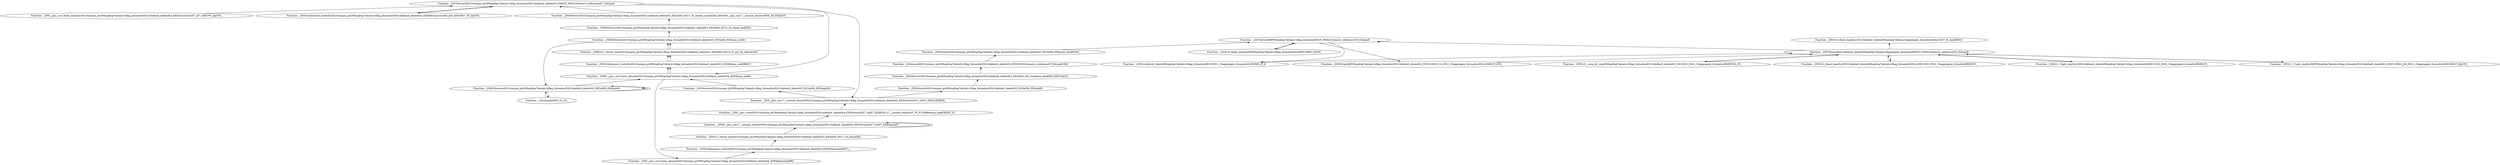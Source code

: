 digraph {
	"Function- _ZN9__gnu_cxx13new_allocatorISt10unique_ptrIN6spdlog7details14flag_formatterESt14default_deleteIS4_EEE9constructIS7_JS7_EEEvPT_DpOT0_"
	"Function- _ZSt7forwardISt10unique_ptrIN6spdlog7details14flag_formatterESt14default_deleteIS3_EEEOT_RNSt16remove_referenceIS7_E4typeE"
	"Function- _ZSt7forwardISt10unique_ptrIN6spdlog7details14flag_formatterESt14default_deleteIS3_EEEOT_RNSt16remove_referenceIS7_E4typeE" -> "Function- _ZN9__gnu_cxx13new_allocatorISt10unique_ptrIN6spdlog7details14flag_formatterESt14default_deleteIS4_EEE9constructIS7_JS7_EEEvPT_DpOT0_" [dir=back]
	"Function- _ZNSt16allocator_traitsISaISt10unique_ptrIN6spdlog7details14flag_formatterESt14default_deleteIS3_EEEE9constructIS6_JS6_EEEvRS7_PT_DpOT0_"
	"Function- _ZNSt16allocator_traitsISaISt10unique_ptrIN6spdlog7details14flag_formatterESt14default_deleteIS3_EEEE9constructIS6_JS6_EEEvRS7_PT_DpOT0_" -> "Function- _ZSt7forwardISt10unique_ptrIN6spdlog7details14flag_formatterESt14default_deleteIS3_EEEOT_RNSt16remove_referenceIS7_E4typeE" [dir=back]
	"Function- _ZSt7forwardISt10unique_ptrIN6spdlog7details14flag_formatterESt14default_deleteIS3_EEEOT_RNSt16remove_referenceIS7_E4typeE"
	"Function- _ZSt7forwardISt10unique_ptrIN6spdlog7details14flag_formatterESt14default_deleteIS3_EEEOT_RNSt16remove_referenceIS7_E4typeE" -> "Function- _ZNSt16allocator_traitsISaISt10unique_ptrIN6spdlog7details14flag_formatterESt14default_deleteIS3_EEEE9constructIS6_JS6_EEEvRS7_PT_DpOT0_" [dir=back]
	"Function- _ZNK9__gnu_cxx13new_allocatorISt10unique_ptrIN6spdlog7details14flag_formatterESt14default_deleteIS4_EEE8max_sizeEv"
	"Function- _ZNK9__gnu_cxx13new_allocatorISt10unique_ptrIN6spdlog7details14flag_formatterESt14default_deleteIS4_EEE8max_sizeEv" -> "Function- _ZSt7forwardISt10unique_ptrIN6spdlog7details14flag_formatterESt14default_deleteIS3_EEEOT_RNSt16remove_referenceIS7_E4typeE" [dir=back]
	"Function- _ZN9__gnu_cxx13new_allocatorISt10unique_ptrIN6spdlog7details14flag_formatterESt14default_deleteIS4_EEE8allocateEjPKv"
	"Function- _ZN9__gnu_cxx13new_allocatorISt10unique_ptrIN6spdlog7details14flag_formatterESt14default_deleteIS4_EEE8allocateEjPKv" -> "Function- _ZNK9__gnu_cxx13new_allocatorISt10unique_ptrIN6spdlog7details14flag_formatterESt14default_deleteIS4_EEE8max_sizeEv" [dir=back]
	"Function- _ZNSt16allocator_traitsISaISt10unique_ptrIN6spdlog7details14flag_formatterESt14default_deleteIS3_EEEE8allocateERS7_j"
	"Function- _ZNSt16allocator_traitsISaISt10unique_ptrIN6spdlog7details14flag_formatterESt14default_deleteIS3_EEEE8allocateERS7_j" -> "Function- _ZN9__gnu_cxx13new_allocatorISt10unique_ptrIN6spdlog7details14flag_formatterESt14default_deleteIS4_EEE8allocateEjPKv" [dir=back]
	"Function- _ZNSt12_Vector_baseISt10unique_ptrIN6spdlog7details14flag_formatterESt14default_deleteIS3_EESaIS6_EE11_M_allocateEj"
	"Function- _ZNSt12_Vector_baseISt10unique_ptrIN6spdlog7details14flag_formatterESt14default_deleteIS3_EESaIS6_EE11_M_allocateEj" -> "Function- _ZNSt16allocator_traitsISaISt10unique_ptrIN6spdlog7details14flag_formatterESt14default_deleteIS3_EEEE8allocateERS7_j" [dir=back]
	"Function- _ZNK9__gnu_cxx17__normal_iteratorIPSt10unique_ptrIN6spdlog7details14flag_formatterESt14default_deleteIS4_EESt6vectorIS7_SaIS7_EEE4baseEv"
	"Function- _ZNK9__gnu_cxx17__normal_iteratorIPSt10unique_ptrIN6spdlog7details14flag_formatterESt14default_deleteIS4_EESt6vectorIS7_SaIS7_EEE4baseEv" -> "Function- _ZNSt12_Vector_baseISt10unique_ptrIN6spdlog7details14flag_formatterESt14default_deleteIS3_EESaIS6_EE11_M_allocateEj" [dir=back]
	"Function- _ZNK9__gnu_cxx17__normal_iteratorIPSt10unique_ptrIN6spdlog7details14flag_formatterESt14default_deleteIS4_EESt6vectorIS7_SaIS7_EEE4baseEv"
	"Function- _ZNK9__gnu_cxx17__normal_iteratorIPSt10unique_ptrIN6spdlog7details14flag_formatterESt14default_deleteIS4_EESt6vectorIS7_SaIS7_EEE4baseEv" -> "Function- _ZNK9__gnu_cxx17__normal_iteratorIPSt10unique_ptrIN6spdlog7details14flag_formatterESt14default_deleteIS4_EESt6vectorIS7_SaIS7_EEE4baseEv" [dir=back]
	"Function- _ZN9__gnu_cxxmiIPSt10unique_ptrIN6spdlog7details14flag_formatterESt14default_deleteIS4_EESt6vectorIS7_SaIS7_EEEENS_17__normal_iteratorIT_T0_E15difference_typeERKSF_SI_"
	"Function- _ZN9__gnu_cxxmiIPSt10unique_ptrIN6spdlog7details14flag_formatterESt14default_deleteIS4_EESt6vectorIS7_SaIS7_EEEENS_17__normal_iteratorIT_T0_E15difference_typeERKSF_SI_" -> "Function- _ZNK9__gnu_cxx17__normal_iteratorIPSt10unique_ptrIN6spdlog7details14flag_formatterESt14default_deleteIS4_EESt6vectorIS7_SaIS7_EEE4baseEv" [dir=back]
	"Function- _ZN9__gnu_cxx17__normal_iteratorIPSt10unique_ptrIN6spdlog7details14flag_formatterESt14default_deleteIS4_EESt6vectorIS7_SaIS7_EEEC2ERKS8_"
	"Function- _ZN9__gnu_cxx17__normal_iteratorIPSt10unique_ptrIN6spdlog7details14flag_formatterESt14default_deleteIS4_EESt6vectorIS7_SaIS7_EEEC2ERKS8_" -> "Function- _ZN9__gnu_cxxmiIPSt10unique_ptrIN6spdlog7details14flag_formatterESt14default_deleteIS4_EESt6vectorIS7_SaIS7_EEEENS_17__normal_iteratorIT_T0_E15difference_typeERKSF_SI_" [dir=back]
	"Function- _ZNSt6vectorISt10unique_ptrIN6spdlog7details14flag_formatterESt14default_deleteIS3_EESaIS6_EE5beginEv"
	"Function- _ZNSt6vectorISt10unique_ptrIN6spdlog7details14flag_formatterESt14default_deleteIS3_EESaIS6_EE5beginEv" -> "Function- _ZN9__gnu_cxx17__normal_iteratorIPSt10unique_ptrIN6spdlog7details14flag_formatterESt14default_deleteIS4_EESt6vectorIS7_SaIS7_EEEC2ERKS8_" [dir=back]
	"Function- _ZNK9__gnu_cxx13new_allocatorISt10unique_ptrIN6spdlog7details14flag_formatterESt14default_deleteIS4_EEE8max_sizeEv"
	"Function- _ZNK9__gnu_cxx13new_allocatorISt10unique_ptrIN6spdlog7details14flag_formatterESt14default_deleteIS4_EEE8max_sizeEv" -> "Function- _ZNSt6vectorISt10unique_ptrIN6spdlog7details14flag_formatterESt14default_deleteIS3_EESaIS6_EE5beginEv" [dir=back]
	"Function- _ZNSt16allocator_traitsISaISt10unique_ptrIN6spdlog7details14flag_formatterESt14default_deleteIS3_EEEE8max_sizeERKS7_"
	"Function- _ZNSt16allocator_traitsISaISt10unique_ptrIN6spdlog7details14flag_formatterESt14default_deleteIS3_EEEE8max_sizeERKS7_" -> "Function- _ZNK9__gnu_cxx13new_allocatorISt10unique_ptrIN6spdlog7details14flag_formatterESt14default_deleteIS4_EEE8max_sizeEv" [dir=back]
	"Function- _ZNKSt12_Vector_baseISt10unique_ptrIN6spdlog7details14flag_formatterESt14default_deleteIS3_EESaIS6_EE19_M_get_Tp_allocatorEv"
	"Function- _ZNKSt12_Vector_baseISt10unique_ptrIN6spdlog7details14flag_formatterESt14default_deleteIS3_EESaIS6_EE19_M_get_Tp_allocatorEv" -> "Function- _ZNSt16allocator_traitsISaISt10unique_ptrIN6spdlog7details14flag_formatterESt14default_deleteIS3_EEEE8max_sizeERKS7_" [dir=back]
	"Function- _ZNKSt6vectorISt10unique_ptrIN6spdlog7details14flag_formatterESt14default_deleteIS3_EESaIS6_EE8max_sizeEv"
	"Function- _ZNKSt6vectorISt10unique_ptrIN6spdlog7details14flag_formatterESt14default_deleteIS3_EESaIS6_EE8max_sizeEv" -> "Function- _ZNKSt12_Vector_baseISt10unique_ptrIN6spdlog7details14flag_formatterESt14default_deleteIS3_EESaIS6_EE19_M_get_Tp_allocatorEv" [dir=back]
	"Function- _ZNKSt6vectorISt10unique_ptrIN6spdlog7details14flag_formatterESt14default_deleteIS3_EESaIS6_EE4sizeEv"
	"Function- _ZNKSt6vectorISt10unique_ptrIN6spdlog7details14flag_formatterESt14default_deleteIS3_EESaIS6_EE4sizeEv" -> "Function- _ZNKSt6vectorISt10unique_ptrIN6spdlog7details14flag_formatterESt14default_deleteIS3_EESaIS6_EE8max_sizeEv" [dir=back]
	"Function- _ZSt3maxIjERKT_S2_S2_"
	"Function- _ZSt3maxIjERKT_S2_S2_" -> "Function- _ZNKSt6vectorISt10unique_ptrIN6spdlog7details14flag_formatterESt14default_deleteIS3_EESaIS6_EE4sizeEv" [dir=back]
	"Function- _ZNKSt6vectorISt10unique_ptrIN6spdlog7details14flag_formatterESt14default_deleteIS3_EESaIS6_EE4sizeEv"
	"Function- _ZNKSt6vectorISt10unique_ptrIN6spdlog7details14flag_formatterESt14default_deleteIS3_EESaIS6_EE4sizeEv" -> "Function- _ZSt3maxIjERKT_S2_S2_" [dir=back]
	"Function- _ZNKSt6vectorISt10unique_ptrIN6spdlog7details14flag_formatterESt14default_deleteIS3_EESaIS6_EE4sizeEv"
	"Function- _ZNKSt6vectorISt10unique_ptrIN6spdlog7details14flag_formatterESt14default_deleteIS3_EESaIS6_EE4sizeEv" -> "Function- _ZNKSt6vectorISt10unique_ptrIN6spdlog7details14flag_formatterESt14default_deleteIS3_EESaIS6_EE4sizeEv" [dir=back]
	"Function- _ZNKSt6vectorISt10unique_ptrIN6spdlog7details14flag_formatterESt14default_deleteIS3_EESaIS6_EE4sizeEv"
	"Function- _ZNKSt6vectorISt10unique_ptrIN6spdlog7details14flag_formatterESt14default_deleteIS3_EESaIS6_EE4sizeEv" -> "Function- _ZNKSt6vectorISt10unique_ptrIN6spdlog7details14flag_formatterESt14default_deleteIS3_EESaIS6_EE4sizeEv" [dir=back]
	"Function- _ZNK9__gnu_cxx13new_allocatorISt10unique_ptrIN6spdlog7details14flag_formatterESt14default_deleteIS4_EEE8max_sizeEv"
	"Function- _ZNK9__gnu_cxx13new_allocatorISt10unique_ptrIN6spdlog7details14flag_formatterESt14default_deleteIS4_EEE8max_sizeEv" -> "Function- _ZNKSt6vectorISt10unique_ptrIN6spdlog7details14flag_formatterESt14default_deleteIS3_EESaIS6_EE4sizeEv" [dir=back]
	"Function- _ZNSt16allocator_traitsISaISt10unique_ptrIN6spdlog7details14flag_formatterESt14default_deleteIS3_EEEE8max_sizeERKS7_"
	"Function- _ZNSt16allocator_traitsISaISt10unique_ptrIN6spdlog7details14flag_formatterESt14default_deleteIS3_EEEE8max_sizeERKS7_" -> "Function- _ZNK9__gnu_cxx13new_allocatorISt10unique_ptrIN6spdlog7details14flag_formatterESt14default_deleteIS4_EEE8max_sizeEv" [dir=back]
	"Function- _ZNKSt12_Vector_baseISt10unique_ptrIN6spdlog7details14flag_formatterESt14default_deleteIS3_EESaIS6_EE19_M_get_Tp_allocatorEv"
	"Function- _ZNKSt12_Vector_baseISt10unique_ptrIN6spdlog7details14flag_formatterESt14default_deleteIS3_EESaIS6_EE19_M_get_Tp_allocatorEv" -> "Function- _ZNSt16allocator_traitsISaISt10unique_ptrIN6spdlog7details14flag_formatterESt14default_deleteIS3_EEEE8max_sizeERKS7_" [dir=back]
	"Function- _ZNKSt6vectorISt10unique_ptrIN6spdlog7details14flag_formatterESt14default_deleteIS3_EESaIS6_EE8max_sizeEv"
	"Function- _ZNKSt6vectorISt10unique_ptrIN6spdlog7details14flag_formatterESt14default_deleteIS3_EESaIS6_EE8max_sizeEv" -> "Function- _ZNKSt12_Vector_baseISt10unique_ptrIN6spdlog7details14flag_formatterESt14default_deleteIS3_EESaIS6_EE19_M_get_Tp_allocatorEv" [dir=back]
	"Function- _ZNKSt6vectorISt10unique_ptrIN6spdlog7details14flag_formatterESt14default_deleteIS3_EESaIS6_EE12_M_check_lenEjPKc"
	"Function- _ZNKSt6vectorISt10unique_ptrIN6spdlog7details14flag_formatterESt14default_deleteIS3_EESaIS6_EE12_M_check_lenEjPKc" -> "Function- _ZNKSt6vectorISt10unique_ptrIN6spdlog7details14flag_formatterESt14default_deleteIS3_EESaIS6_EE8max_sizeEv" [dir=back]
	"Function- _ZNSt6vectorISt10unique_ptrIN6spdlog7details14flag_formatterESt14default_deleteIS3_EESaIS6_EE17_M_realloc_insertIJS6_EEEvN9__gnu_cxx17__normal_iteratorIPS6_S8_EEDpOT_"
	"Function- _ZNSt6vectorISt10unique_ptrIN6spdlog7details14flag_formatterESt14default_deleteIS3_EESaIS6_EE17_M_realloc_insertIJS6_EEEvN9__gnu_cxx17__normal_iteratorIPS6_S8_EEDpOT_" -> "Function- _ZNKSt6vectorISt10unique_ptrIN6spdlog7details14flag_formatterESt14default_deleteIS3_EESaIS6_EE12_M_check_lenEjPKc" [dir=back]
	"Function- _ZSt7forwardISt10unique_ptrIN6spdlog7details14flag_formatterESt14default_deleteIS3_EEEOT_RNSt16remove_referenceIS7_E4typeE"
	"Function- _ZSt7forwardISt10unique_ptrIN6spdlog7details14flag_formatterESt14default_deleteIS3_EEEOT_RNSt16remove_referenceIS7_E4typeE" -> "Function- _ZNSt6vectorISt10unique_ptrIN6spdlog7details14flag_formatterESt14default_deleteIS3_EESaIS6_EE17_M_realloc_insertIJS6_EEEvN9__gnu_cxx17__normal_iteratorIPS6_S8_EEDpOT_" [dir=back]
	"Function- _ZN9__gnu_cxx17__normal_iteratorIPSt10unique_ptrIN6spdlog7details14flag_formatterESt14default_deleteIS4_EESt6vectorIS7_SaIS7_EEEC2ERKS8_"
	"Function- _ZN9__gnu_cxx17__normal_iteratorIPSt10unique_ptrIN6spdlog7details14flag_formatterESt14default_deleteIS4_EESt6vectorIS7_SaIS7_EEEC2ERKS8_" -> "Function- _ZSt7forwardISt10unique_ptrIN6spdlog7details14flag_formatterESt14default_deleteIS3_EEEOT_RNSt16remove_referenceIS7_E4typeE" [dir=back]
	"Function- _ZNSt6vectorISt10unique_ptrIN6spdlog7details14flag_formatterESt14default_deleteIS3_EESaIS6_EE3endEv"
	"Function- _ZNSt6vectorISt10unique_ptrIN6spdlog7details14flag_formatterESt14default_deleteIS3_EESaIS6_EE3endEv" -> "Function- _ZN9__gnu_cxx17__normal_iteratorIPSt10unique_ptrIN6spdlog7details14flag_formatterESt14default_deleteIS4_EESt6vectorIS7_SaIS7_EEEC2ERKS8_" [dir=back]
	"Function- _ZNSt6vectorISt10unique_ptrIN6spdlog7details14flag_formatterESt14default_deleteIS3_EESaIS6_EE12emplace_backIJS6_EEEvDpOT_"
	"Function- _ZNSt6vectorISt10unique_ptrIN6spdlog7details14flag_formatterESt14default_deleteIS3_EESaIS6_EE12emplace_backIJS6_EEEvDpOT_" -> "Function- _ZNSt6vectorISt10unique_ptrIN6spdlog7details14flag_formatterESt14default_deleteIS3_EESaIS6_EE3endEv" [dir=back]
	"Function- _ZSt4moveIRSt10unique_ptrIN6spdlog7details14flag_formatterESt14default_deleteIS3_EEEONSt16remove_referenceIT_E4typeEOS9_"
	"Function- _ZSt4moveIRSt10unique_ptrIN6spdlog7details14flag_formatterESt14default_deleteIS3_EEEONSt16remove_referenceIT_E4typeEOS9_" -> "Function- _ZNSt6vectorISt10unique_ptrIN6spdlog7details14flag_formatterESt14default_deleteIS3_EESaIS6_EE12emplace_backIJS6_EEEvDpOT_" [dir=back]
	"Function- _ZNSt6vectorISt10unique_ptrIN6spdlog7details14flag_formatterESt14default_deleteIS3_EESaIS6_EE9push_backEOS6_"
	"Function- _ZNSt6vectorISt10unique_ptrIN6spdlog7details14flag_formatterESt14default_deleteIS3_EESaIS6_EE9push_backEOS6_" -> "Function- _ZSt4moveIRSt10unique_ptrIN6spdlog7details14flag_formatterESt14default_deleteIS3_EEEONSt16remove_referenceIT_E4typeEOS9_" [dir=back]
	"Function- _ZSt7forwardIRPN6spdlog7details14flag_formatterEEOT_RNSt16remove_referenceIS5_E4typeE"
	"Function- _ZSt7forwardIRPN6spdlog7details14flag_formatterEEOT_RNSt16remove_referenceIS5_E4typeE" -> "Function- _ZNSt6vectorISt10unique_ptrIN6spdlog7details14flag_formatterESt14default_deleteIS3_EESaIS6_EE9push_backEOS6_" [dir=back]
	"Function- _ZNSt10_Head_baseILj0EPN6spdlog7details14flag_formatterELb0EEC2IRS3_EEOT_"
	"Function- _ZNSt10_Head_baseILj0EPN6spdlog7details14flag_formatterELb0EEC2IRS3_EEOT_" -> "Function- _ZSt7forwardIRPN6spdlog7details14flag_formatterEEOT_RNSt16remove_referenceIS5_E4typeE" [dir=back]
	"Function- _ZSt7forwardIRPN6spdlog7details14flag_formatterEEOT_RNSt16remove_referenceIS5_E4typeE"
	"Function- _ZSt7forwardIRPN6spdlog7details14flag_formatterEEOT_RNSt16remove_referenceIS5_E4typeE" -> "Function- _ZNSt10_Head_baseILj0EPN6spdlog7details14flag_formatterELb0EEC2IRS3_EEOT_" [dir=back]
	"Function- _ZNSt14default_deleteIN6spdlog7details14flag_formatterEEC2INS1_19aggregate_formatterEvEERKS_IT_E"
	"Function- _ZNSt14default_deleteIN6spdlog7details14flag_formatterEEC2INS1_19aggregate_formatterEvEERKS_IT_E" -> "Function- _ZSt7forwardIRPN6spdlog7details14flag_formatterEEOT_RNSt16remove_referenceIS5_E4typeE" [dir=back]
	"Function- _ZSt7forwardISt14default_deleteIN6spdlog7details19aggregate_formatterEEEOT_RNSt16remove_referenceIS5_E4typeE"
	"Function- _ZSt7forwardISt14default_deleteIN6spdlog7details19aggregate_formatterEEEOT_RNSt16remove_referenceIS5_E4typeE" -> "Function- _ZNSt14default_deleteIN6spdlog7details14flag_formatterEEC2INS1_19aggregate_formatterEvEERKS_IT_E" [dir=back]
	"Function- _ZNSt10_Head_baseILj1ESt14default_deleteIN6spdlog7details14flag_formatterEELb1EEC2IS0_INS2_19aggregate_formatterEEEEOT_"
	"Function- _ZNSt10_Head_baseILj1ESt14default_deleteIN6spdlog7details14flag_formatterEELb1EEC2IS0_INS2_19aggregate_formatterEEEEOT_" -> "Function- _ZSt7forwardISt14default_deleteIN6spdlog7details19aggregate_formatterEEEOT_RNSt16remove_referenceIS5_E4typeE" [dir=back]
	"Function- _ZSt7forwardISt14default_deleteIN6spdlog7details19aggregate_formatterEEEOT_RNSt16remove_referenceIS5_E4typeE"
	"Function- _ZSt7forwardISt14default_deleteIN6spdlog7details19aggregate_formatterEEEOT_RNSt16remove_referenceIS5_E4typeE" -> "Function- _ZNSt10_Head_baseILj1ESt14default_deleteIN6spdlog7details14flag_formatterEELb1EEC2IS0_INS2_19aggregate_formatterEEEEOT_" [dir=back]
	"Function- _ZNSt11_Tuple_implILj1EJSt14default_deleteIN6spdlog7details14flag_formatterEEEEC2IS0_INS2_19aggregate_formatterEEEEOT_"
	"Function- _ZNSt11_Tuple_implILj1EJSt14default_deleteIN6spdlog7details14flag_formatterEEEEC2IS0_INS2_19aggregate_formatterEEEEOT_" -> "Function- _ZSt7forwardISt14default_deleteIN6spdlog7details19aggregate_formatterEEEOT_RNSt16remove_referenceIS5_E4typeE" [dir=back]
	"Function- _ZSt7forwardISt14default_deleteIN6spdlog7details19aggregate_formatterEEEOT_RNSt16remove_referenceIS5_E4typeE"
	"Function- _ZSt7forwardISt14default_deleteIN6spdlog7details19aggregate_formatterEEEOT_RNSt16remove_referenceIS5_E4typeE" -> "Function- _ZNSt11_Tuple_implILj1EJSt14default_deleteIN6spdlog7details14flag_formatterEEEEC2IS0_INS2_19aggregate_formatterEEEEOT_" [dir=back]
	"Function- _ZNSt11_Tuple_implILj0EJPN6spdlog7details14flag_formatterESt14default_deleteIS2_EEEC2IRS3_JS4_INS1_19aggregate_formatterEEEvEEOT_DpOT0_"
	"Function- _ZNSt11_Tuple_implILj0EJPN6spdlog7details14flag_formatterESt14default_deleteIS2_EEEC2IRS3_JS4_INS1_19aggregate_formatterEEEvEEOT_DpOT0_" -> "Function- _ZSt7forwardISt14default_deleteIN6spdlog7details19aggregate_formatterEEEOT_RNSt16remove_referenceIS5_E4typeE" [dir=back]
	"Function- _ZSt7forwardISt14default_deleteIN6spdlog7details19aggregate_formatterEEEOT_RNSt16remove_referenceIS5_E4typeE"
	"Function- _ZSt7forwardISt14default_deleteIN6spdlog7details19aggregate_formatterEEEOT_RNSt16remove_referenceIS5_E4typeE" -> "Function- _ZNSt11_Tuple_implILj0EJPN6spdlog7details14flag_formatterESt14default_deleteIS2_EEEC2IRS3_JS4_INS1_19aggregate_formatterEEEvEEOT_DpOT0_" [dir=back]
	"Function- _ZSt7forwardIRPN6spdlog7details14flag_formatterEEOT_RNSt16remove_referenceIS5_E4typeE"
	"Function- _ZSt7forwardIRPN6spdlog7details14flag_formatterEEOT_RNSt16remove_referenceIS5_E4typeE" -> "Function- _ZSt7forwardISt14default_deleteIN6spdlog7details19aggregate_formatterEEEOT_RNSt16remove_referenceIS5_E4typeE" [dir=back]
	"Function- _ZNSt5tupleIJPN6spdlog7details14flag_formatterESt14default_deleteIS2_EEEC2IRS3_S4_INS1_19aggregate_formatterEELb1EEEOT_OT0_"
	"Function- _ZNSt5tupleIJPN6spdlog7details14flag_formatterESt14default_deleteIS2_EEEC2IRS3_S4_INS1_19aggregate_formatterEELb1EEEOT_OT0_" -> "Function- _ZSt7forwardIRPN6spdlog7details14flag_formatterEEOT_RNSt16remove_referenceIS5_E4typeE" [dir=back]
	"Function- _ZSt7forwardISt14default_deleteIN6spdlog7details19aggregate_formatterEEEOT_RNSt16remove_referenceIS5_E4typeE"
	"Function- _ZSt7forwardISt14default_deleteIN6spdlog7details19aggregate_formatterEEEOT_RNSt16remove_referenceIS5_E4typeE" -> "Function- _ZNSt5tupleIJPN6spdlog7details14flag_formatterESt14default_deleteIS2_EEEC2IRS3_S4_INS1_19aggregate_formatterEELb1EEEOT_OT0_" [dir=back]
	"Function- _ZNSt15__uniq_ptr_implIN6spdlog7details14flag_formatterESt14default_deleteIS2_EEC2IS3_INS1_19aggregate_formatterEEEEPS2_OT_"
	"Function- _ZNSt15__uniq_ptr_implIN6spdlog7details14flag_formatterESt14default_deleteIS2_EEC2IS3_INS1_19aggregate_formatterEEEEPS2_OT_" -> "Function- _ZSt7forwardISt14default_deleteIN6spdlog7details19aggregate_formatterEEEOT_RNSt16remove_referenceIS5_E4typeE" [dir=back]
	"Function- _ZSt7forwardISt14default_deleteIN6spdlog7details19aggregate_formatterEEEOT_RNSt16remove_referenceIS5_E4typeE"
	"Function- _ZSt7forwardISt14default_deleteIN6spdlog7details19aggregate_formatterEEEOT_RNSt16remove_referenceIS5_E4typeE" -> "Function- _ZNSt15__uniq_ptr_implIN6spdlog7details14flag_formatterESt14default_deleteIS2_EEC2IS3_INS1_19aggregate_formatterEEEEPS2_OT_" [dir=back]
	"Function- _ZNSt10_Head_baseILj1ESt14default_deleteIN6spdlog7details19aggregate_formatterEELb1EE7_M_headERS5_"
	"Function- _ZNSt10_Head_baseILj1ESt14default_deleteIN6spdlog7details19aggregate_formatterEELb1EE7_M_headERS5_" -> "Function- _ZSt7forwardISt14default_deleteIN6spdlog7details19aggregate_formatterEEEOT_RNSt16remove_referenceIS5_E4typeE" [dir=back]
}

